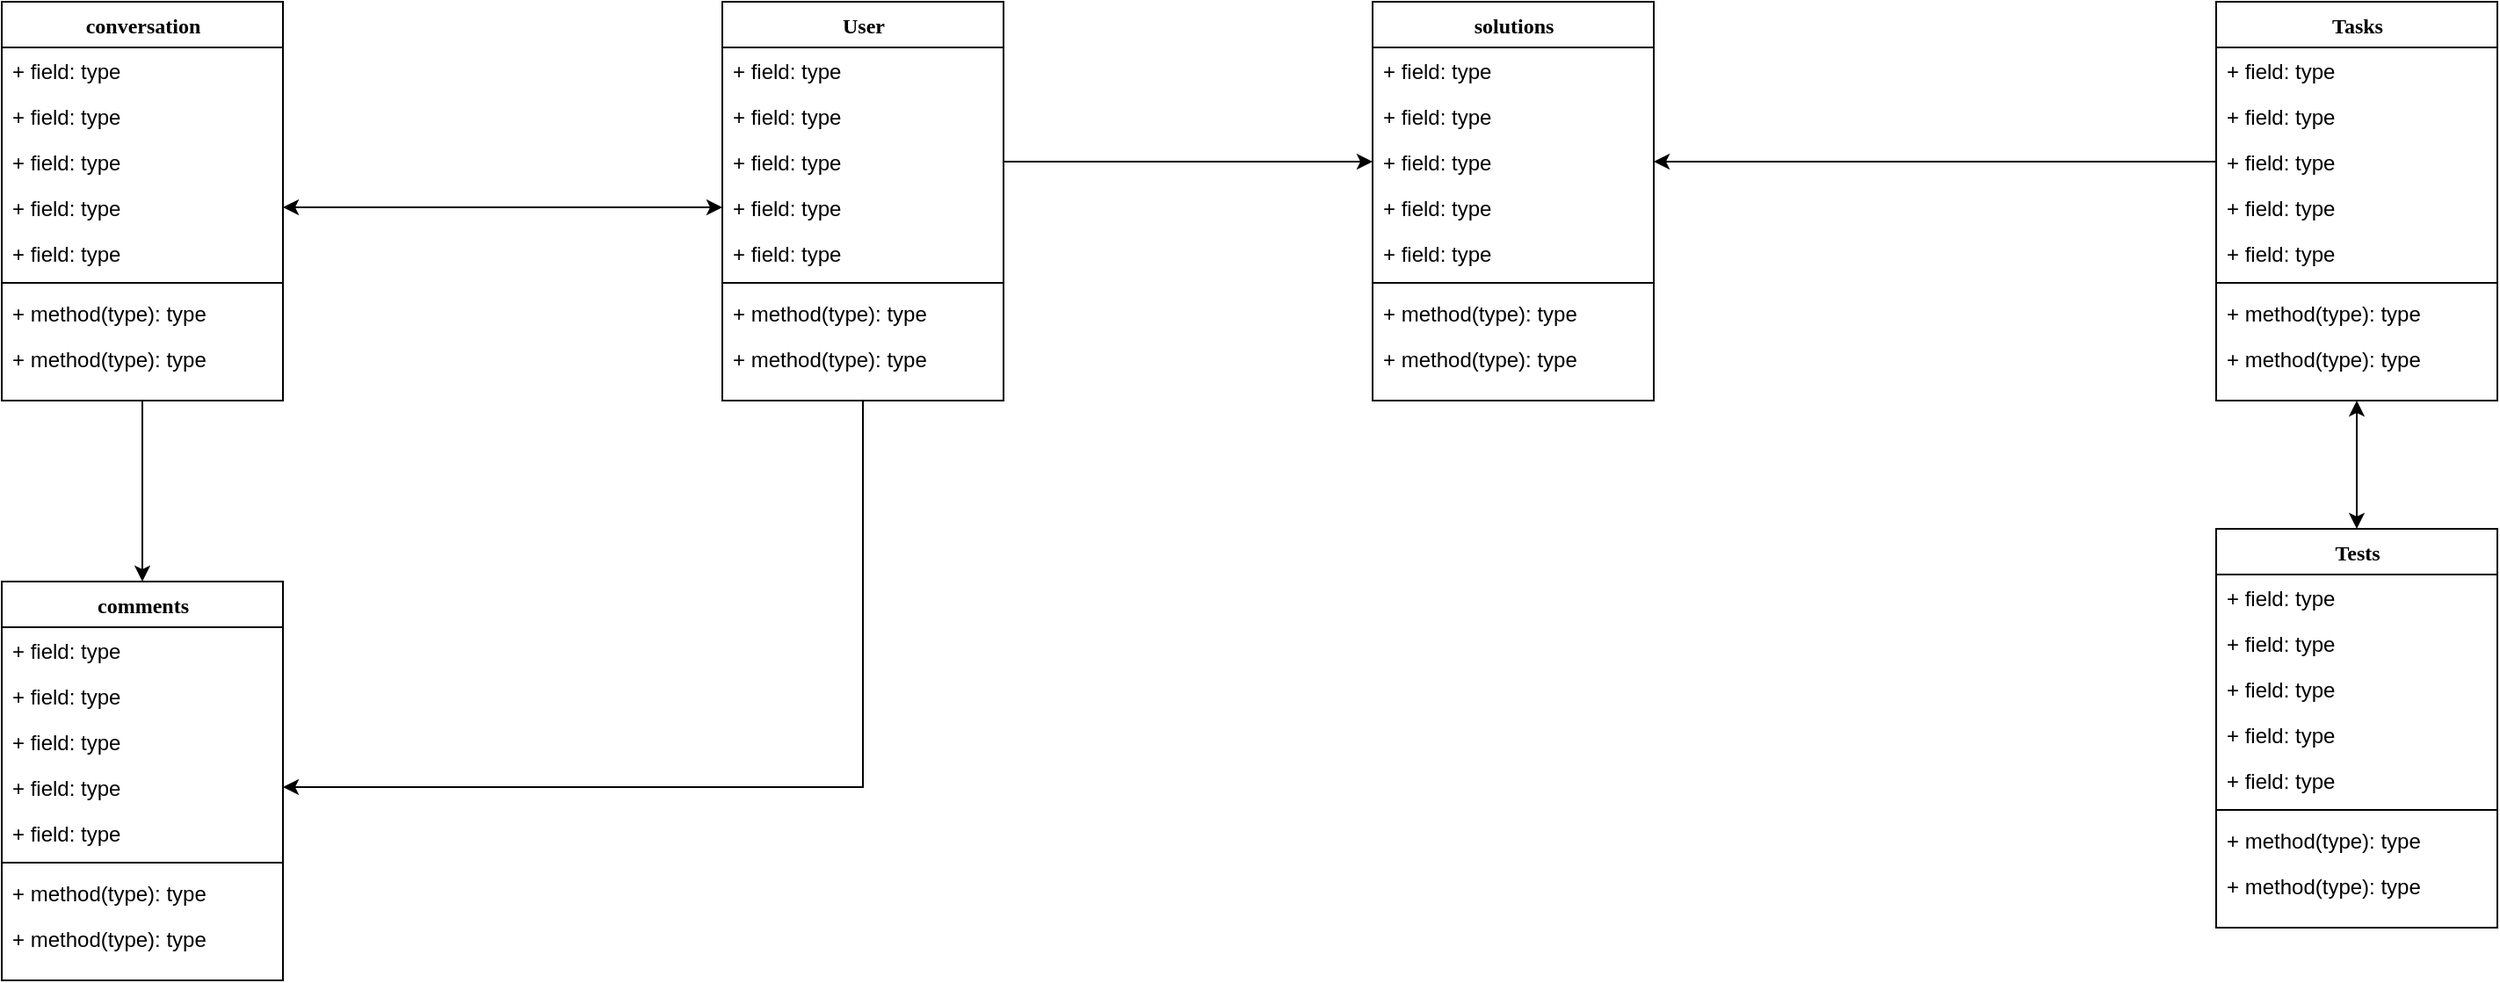 <mxfile version="22.1.22" type="embed">
  <diagram name="Page-1" id="9f46799a-70d6-7492-0946-bef42562c5a5">
    <mxGraphModel dx="1891" dy="758" grid="1" gridSize="10" guides="1" tooltips="1" connect="1" arrows="1" fold="1" page="1" pageScale="1" pageWidth="2000" pageHeight="1850" background="none" math="0" shadow="0">
      <root>
        <mxCell id="0" />
        <mxCell id="1" parent="0" />
        <mxCell id="2" style="edgeStyle=orthogonalEdgeStyle;rounded=0;orthogonalLoop=1;jettySize=auto;html=1;entryX=1;entryY=0.5;entryDx=0;entryDy=0;" edge="1" parent="1" source="78961159f06e98e8-17" target="0syeJj9637k2dnItqlb--54">
          <mxGeometry relative="1" as="geometry" />
        </mxCell>
        <mxCell id="78961159f06e98e8-17" value="User" style="swimlane;html=1;fontStyle=1;align=center;verticalAlign=top;childLayout=stackLayout;horizontal=1;startSize=26;horizontalStack=0;resizeParent=1;resizeLast=0;collapsible=1;marginBottom=0;swimlaneFillColor=#ffffff;rounded=0;shadow=0;comic=0;labelBackgroundColor=none;strokeWidth=1;fontFamily=Verdana;fontSize=12;" parent="1" vertex="1">
          <mxGeometry x="780" y="280" width="160" height="227" as="geometry" />
        </mxCell>
        <mxCell id="78961159f06e98e8-21" value="+ field: type" style="text;html=1;strokeColor=none;fillColor=none;align=left;verticalAlign=top;spacingLeft=4;spacingRight=4;whiteSpace=wrap;overflow=hidden;rotatable=0;points=[[0,0.5],[1,0.5]];portConstraint=eastwest;labelBackgroundColor=none;" parent="78961159f06e98e8-17" vertex="1">
          <mxGeometry y="26" width="160" height="26" as="geometry" />
        </mxCell>
        <mxCell id="78961159f06e98e8-23" value="+ field: type" style="text;html=1;strokeColor=none;fillColor=none;align=left;verticalAlign=top;spacingLeft=4;spacingRight=4;whiteSpace=wrap;overflow=hidden;rotatable=0;points=[[0,0.5],[1,0.5]];portConstraint=eastwest;labelBackgroundColor=none;" parent="78961159f06e98e8-17" vertex="1">
          <mxGeometry y="52" width="160" height="26" as="geometry" />
        </mxCell>
        <mxCell id="78961159f06e98e8-25" value="+ field: type" style="text;html=1;strokeColor=none;fillColor=none;align=left;verticalAlign=top;spacingLeft=4;spacingRight=4;whiteSpace=wrap;overflow=hidden;rotatable=0;points=[[0,0.5],[1,0.5]];portConstraint=eastwest;labelBackgroundColor=none;" parent="78961159f06e98e8-17" vertex="1">
          <mxGeometry y="78" width="160" height="26" as="geometry" />
        </mxCell>
        <mxCell id="78961159f06e98e8-26" value="+ field: type" style="text;html=1;strokeColor=none;fillColor=none;align=left;verticalAlign=top;spacingLeft=4;spacingRight=4;whiteSpace=wrap;overflow=hidden;rotatable=0;points=[[0,0.5],[1,0.5]];portConstraint=eastwest;labelBackgroundColor=none;" parent="78961159f06e98e8-17" vertex="1">
          <mxGeometry y="104" width="160" height="26" as="geometry" />
        </mxCell>
        <mxCell id="78961159f06e98e8-24" value="+ field: type" style="text;html=1;strokeColor=none;fillColor=none;align=left;verticalAlign=top;spacingLeft=4;spacingRight=4;whiteSpace=wrap;overflow=hidden;rotatable=0;points=[[0,0.5],[1,0.5]];portConstraint=eastwest;labelBackgroundColor=none;" parent="78961159f06e98e8-17" vertex="1">
          <mxGeometry y="130" width="160" height="26" as="geometry" />
        </mxCell>
        <mxCell id="78961159f06e98e8-19" value="" style="line;html=1;strokeWidth=1;fillColor=none;align=left;verticalAlign=middle;spacingTop=-1;spacingLeft=3;spacingRight=3;rotatable=0;labelPosition=right;points=[];portConstraint=eastwest;labelBackgroundColor=none;" parent="78961159f06e98e8-17" vertex="1">
          <mxGeometry y="156" width="160" height="8" as="geometry" />
        </mxCell>
        <mxCell id="78961159f06e98e8-20" value="+ method(type): type" style="text;html=1;strokeColor=none;fillColor=none;align=left;verticalAlign=top;spacingLeft=4;spacingRight=4;whiteSpace=wrap;overflow=hidden;rotatable=0;points=[[0,0.5],[1,0.5]];portConstraint=eastwest;labelBackgroundColor=none;" parent="78961159f06e98e8-17" vertex="1">
          <mxGeometry y="164" width="160" height="26" as="geometry" />
        </mxCell>
        <mxCell id="78961159f06e98e8-27" value="+ method(type): type" style="text;html=1;strokeColor=none;fillColor=none;align=left;verticalAlign=top;spacingLeft=4;spacingRight=4;whiteSpace=wrap;overflow=hidden;rotatable=0;points=[[0,0.5],[1,0.5]];portConstraint=eastwest;labelBackgroundColor=none;" parent="78961159f06e98e8-17" vertex="1">
          <mxGeometry y="190" width="160" height="26" as="geometry" />
        </mxCell>
        <mxCell id="78961159f06e98e8-130" style="edgeStyle=elbowEdgeStyle;html=1;labelBackgroundColor=none;startFill=0;startSize=8;endArrow=diamondThin;endFill=0;endSize=16;fontFamily=Verdana;fontSize=12;elbow=vertical;fontColor=default;" parent="1" edge="1">
          <mxGeometry relative="1" as="geometry">
            <mxPoint x="520" y="617" as="targetPoint" />
          </mxGeometry>
        </mxCell>
        <mxCell id="0syeJj9637k2dnItqlb--19" style="edgeStyle=orthogonalEdgeStyle;rounded=0;orthogonalLoop=1;jettySize=auto;html=1;entryX=0.5;entryY=0;entryDx=0;entryDy=0;startArrow=classic;startFill=1;labelBackgroundColor=none;fontColor=default;" parent="1" source="0syeJj9637k2dnItqlb--1" target="0syeJj9637k2dnItqlb--10" edge="1">
          <mxGeometry relative="1" as="geometry" />
        </mxCell>
        <mxCell id="0syeJj9637k2dnItqlb--1" value="Tasks" style="swimlane;html=1;fontStyle=1;align=center;verticalAlign=top;childLayout=stackLayout;horizontal=1;startSize=26;horizontalStack=0;resizeParent=1;resizeLast=0;collapsible=1;marginBottom=0;swimlaneFillColor=#ffffff;rounded=0;shadow=0;comic=0;labelBackgroundColor=none;strokeWidth=1;fillColor=none;fontFamily=Verdana;fontSize=12;" parent="1" vertex="1">
          <mxGeometry x="1630" y="280" width="160" height="227" as="geometry" />
        </mxCell>
        <mxCell id="0syeJj9637k2dnItqlb--2" value="+ field: type" style="text;html=1;strokeColor=none;fillColor=none;align=left;verticalAlign=top;spacingLeft=4;spacingRight=4;whiteSpace=wrap;overflow=hidden;rotatable=0;points=[[0,0.5],[1,0.5]];portConstraint=eastwest;labelBackgroundColor=none;" parent="0syeJj9637k2dnItqlb--1" vertex="1">
          <mxGeometry y="26" width="160" height="26" as="geometry" />
        </mxCell>
        <mxCell id="0syeJj9637k2dnItqlb--3" value="+ field: type" style="text;html=1;strokeColor=none;fillColor=none;align=left;verticalAlign=top;spacingLeft=4;spacingRight=4;whiteSpace=wrap;overflow=hidden;rotatable=0;points=[[0,0.5],[1,0.5]];portConstraint=eastwest;labelBackgroundColor=none;" parent="0syeJj9637k2dnItqlb--1" vertex="1">
          <mxGeometry y="52" width="160" height="26" as="geometry" />
        </mxCell>
        <mxCell id="0syeJj9637k2dnItqlb--4" value="+ field: type" style="text;html=1;strokeColor=none;fillColor=none;align=left;verticalAlign=top;spacingLeft=4;spacingRight=4;whiteSpace=wrap;overflow=hidden;rotatable=0;points=[[0,0.5],[1,0.5]];portConstraint=eastwest;labelBackgroundColor=none;" parent="0syeJj9637k2dnItqlb--1" vertex="1">
          <mxGeometry y="78" width="160" height="26" as="geometry" />
        </mxCell>
        <mxCell id="0syeJj9637k2dnItqlb--5" value="+ field: type" style="text;html=1;strokeColor=none;fillColor=none;align=left;verticalAlign=top;spacingLeft=4;spacingRight=4;whiteSpace=wrap;overflow=hidden;rotatable=0;points=[[0,0.5],[1,0.5]];portConstraint=eastwest;labelBackgroundColor=none;" parent="0syeJj9637k2dnItqlb--1" vertex="1">
          <mxGeometry y="104" width="160" height="26" as="geometry" />
        </mxCell>
        <mxCell id="0syeJj9637k2dnItqlb--6" value="+ field: type" style="text;html=1;strokeColor=none;fillColor=none;align=left;verticalAlign=top;spacingLeft=4;spacingRight=4;whiteSpace=wrap;overflow=hidden;rotatable=0;points=[[0,0.5],[1,0.5]];portConstraint=eastwest;labelBackgroundColor=none;" parent="0syeJj9637k2dnItqlb--1" vertex="1">
          <mxGeometry y="130" width="160" height="26" as="geometry" />
        </mxCell>
        <mxCell id="0syeJj9637k2dnItqlb--7" value="" style="line;html=1;strokeWidth=1;fillColor=none;align=left;verticalAlign=middle;spacingTop=-1;spacingLeft=3;spacingRight=3;rotatable=0;labelPosition=right;points=[];portConstraint=eastwest;labelBackgroundColor=none;" parent="0syeJj9637k2dnItqlb--1" vertex="1">
          <mxGeometry y="156" width="160" height="8" as="geometry" />
        </mxCell>
        <mxCell id="0syeJj9637k2dnItqlb--8" value="+ method(type): type" style="text;html=1;strokeColor=none;fillColor=none;align=left;verticalAlign=top;spacingLeft=4;spacingRight=4;whiteSpace=wrap;overflow=hidden;rotatable=0;points=[[0,0.5],[1,0.5]];portConstraint=eastwest;labelBackgroundColor=none;" parent="0syeJj9637k2dnItqlb--1" vertex="1">
          <mxGeometry y="164" width="160" height="26" as="geometry" />
        </mxCell>
        <mxCell id="0syeJj9637k2dnItqlb--9" value="+ method(type): type" style="text;html=1;strokeColor=none;fillColor=none;align=left;verticalAlign=top;spacingLeft=4;spacingRight=4;whiteSpace=wrap;overflow=hidden;rotatable=0;points=[[0,0.5],[1,0.5]];portConstraint=eastwest;labelBackgroundColor=none;" parent="0syeJj9637k2dnItqlb--1" vertex="1">
          <mxGeometry y="190" width="160" height="26" as="geometry" />
        </mxCell>
        <mxCell id="0syeJj9637k2dnItqlb--10" value="Tests" style="swimlane;html=1;fontStyle=1;align=center;verticalAlign=top;childLayout=stackLayout;horizontal=1;startSize=26;horizontalStack=0;resizeParent=1;resizeLast=0;collapsible=1;marginBottom=0;swimlaneFillColor=#ffffff;rounded=0;shadow=0;comic=0;labelBackgroundColor=none;strokeWidth=1;fillColor=none;fontFamily=Verdana;fontSize=12;" parent="1" vertex="1">
          <mxGeometry x="1630" y="580" width="160" height="227" as="geometry" />
        </mxCell>
        <mxCell id="0syeJj9637k2dnItqlb--11" value="+ field: type" style="text;html=1;strokeColor=none;fillColor=none;align=left;verticalAlign=top;spacingLeft=4;spacingRight=4;whiteSpace=wrap;overflow=hidden;rotatable=0;points=[[0,0.5],[1,0.5]];portConstraint=eastwest;labelBackgroundColor=none;" parent="0syeJj9637k2dnItqlb--10" vertex="1">
          <mxGeometry y="26" width="160" height="26" as="geometry" />
        </mxCell>
        <mxCell id="0syeJj9637k2dnItqlb--12" value="+ field: type" style="text;html=1;strokeColor=none;fillColor=none;align=left;verticalAlign=top;spacingLeft=4;spacingRight=4;whiteSpace=wrap;overflow=hidden;rotatable=0;points=[[0,0.5],[1,0.5]];portConstraint=eastwest;labelBackgroundColor=none;" parent="0syeJj9637k2dnItqlb--10" vertex="1">
          <mxGeometry y="52" width="160" height="26" as="geometry" />
        </mxCell>
        <mxCell id="0syeJj9637k2dnItqlb--13" value="+ field: type" style="text;html=1;strokeColor=none;fillColor=none;align=left;verticalAlign=top;spacingLeft=4;spacingRight=4;whiteSpace=wrap;overflow=hidden;rotatable=0;points=[[0,0.5],[1,0.5]];portConstraint=eastwest;labelBackgroundColor=none;" parent="0syeJj9637k2dnItqlb--10" vertex="1">
          <mxGeometry y="78" width="160" height="26" as="geometry" />
        </mxCell>
        <mxCell id="0syeJj9637k2dnItqlb--14" value="+ field: type" style="text;html=1;strokeColor=none;fillColor=none;align=left;verticalAlign=top;spacingLeft=4;spacingRight=4;whiteSpace=wrap;overflow=hidden;rotatable=0;points=[[0,0.5],[1,0.5]];portConstraint=eastwest;labelBackgroundColor=none;" parent="0syeJj9637k2dnItqlb--10" vertex="1">
          <mxGeometry y="104" width="160" height="26" as="geometry" />
        </mxCell>
        <mxCell id="0syeJj9637k2dnItqlb--15" value="+ field: type" style="text;html=1;strokeColor=none;fillColor=none;align=left;verticalAlign=top;spacingLeft=4;spacingRight=4;whiteSpace=wrap;overflow=hidden;rotatable=0;points=[[0,0.5],[1,0.5]];portConstraint=eastwest;labelBackgroundColor=none;" parent="0syeJj9637k2dnItqlb--10" vertex="1">
          <mxGeometry y="130" width="160" height="26" as="geometry" />
        </mxCell>
        <mxCell id="0syeJj9637k2dnItqlb--16" value="" style="line;html=1;strokeWidth=1;fillColor=none;align=left;verticalAlign=middle;spacingTop=-1;spacingLeft=3;spacingRight=3;rotatable=0;labelPosition=right;points=[];portConstraint=eastwest;labelBackgroundColor=none;" parent="0syeJj9637k2dnItqlb--10" vertex="1">
          <mxGeometry y="156" width="160" height="8" as="geometry" />
        </mxCell>
        <mxCell id="0syeJj9637k2dnItqlb--17" value="+ method(type): type" style="text;html=1;strokeColor=none;fillColor=none;align=left;verticalAlign=top;spacingLeft=4;spacingRight=4;whiteSpace=wrap;overflow=hidden;rotatable=0;points=[[0,0.5],[1,0.5]];portConstraint=eastwest;labelBackgroundColor=none;" parent="0syeJj9637k2dnItqlb--10" vertex="1">
          <mxGeometry y="164" width="160" height="26" as="geometry" />
        </mxCell>
        <mxCell id="0syeJj9637k2dnItqlb--18" value="+ method(type): type" style="text;html=1;strokeColor=none;fillColor=none;align=left;verticalAlign=top;spacingLeft=4;spacingRight=4;whiteSpace=wrap;overflow=hidden;rotatable=0;points=[[0,0.5],[1,0.5]];portConstraint=eastwest;labelBackgroundColor=none;" parent="0syeJj9637k2dnItqlb--10" vertex="1">
          <mxGeometry y="190" width="160" height="26" as="geometry" />
        </mxCell>
        <mxCell id="0syeJj9637k2dnItqlb--20" value="solutions" style="swimlane;html=1;fontStyle=1;align=center;verticalAlign=top;childLayout=stackLayout;horizontal=1;startSize=26;horizontalStack=0;resizeParent=1;resizeLast=0;collapsible=1;marginBottom=0;swimlaneFillColor=#ffffff;rounded=0;shadow=0;comic=0;labelBackgroundColor=none;strokeWidth=1;fillColor=none;fontFamily=Verdana;fontSize=12;" parent="1" vertex="1">
          <mxGeometry x="1150" y="280" width="160" height="227" as="geometry" />
        </mxCell>
        <mxCell id="0syeJj9637k2dnItqlb--21" value="+ field: type" style="text;html=1;strokeColor=none;fillColor=none;align=left;verticalAlign=top;spacingLeft=4;spacingRight=4;whiteSpace=wrap;overflow=hidden;rotatable=0;points=[[0,0.5],[1,0.5]];portConstraint=eastwest;labelBackgroundColor=none;" parent="0syeJj9637k2dnItqlb--20" vertex="1">
          <mxGeometry y="26" width="160" height="26" as="geometry" />
        </mxCell>
        <mxCell id="0syeJj9637k2dnItqlb--22" value="+ field: type" style="text;html=1;strokeColor=none;fillColor=none;align=left;verticalAlign=top;spacingLeft=4;spacingRight=4;whiteSpace=wrap;overflow=hidden;rotatable=0;points=[[0,0.5],[1,0.5]];portConstraint=eastwest;labelBackgroundColor=none;" parent="0syeJj9637k2dnItqlb--20" vertex="1">
          <mxGeometry y="52" width="160" height="26" as="geometry" />
        </mxCell>
        <mxCell id="0syeJj9637k2dnItqlb--23" value="+ field: type" style="text;html=1;strokeColor=none;fillColor=none;align=left;verticalAlign=top;spacingLeft=4;spacingRight=4;whiteSpace=wrap;overflow=hidden;rotatable=0;points=[[0,0.5],[1,0.5]];portConstraint=eastwest;labelBackgroundColor=none;" parent="0syeJj9637k2dnItqlb--20" vertex="1">
          <mxGeometry y="78" width="160" height="26" as="geometry" />
        </mxCell>
        <mxCell id="0syeJj9637k2dnItqlb--24" value="+ field: type" style="text;html=1;strokeColor=none;fillColor=none;align=left;verticalAlign=top;spacingLeft=4;spacingRight=4;whiteSpace=wrap;overflow=hidden;rotatable=0;points=[[0,0.5],[1,0.5]];portConstraint=eastwest;labelBackgroundColor=none;" parent="0syeJj9637k2dnItqlb--20" vertex="1">
          <mxGeometry y="104" width="160" height="26" as="geometry" />
        </mxCell>
        <mxCell id="0syeJj9637k2dnItqlb--25" value="+ field: type" style="text;html=1;strokeColor=none;fillColor=none;align=left;verticalAlign=top;spacingLeft=4;spacingRight=4;whiteSpace=wrap;overflow=hidden;rotatable=0;points=[[0,0.5],[1,0.5]];portConstraint=eastwest;labelBackgroundColor=none;" parent="0syeJj9637k2dnItqlb--20" vertex="1">
          <mxGeometry y="130" width="160" height="26" as="geometry" />
        </mxCell>
        <mxCell id="0syeJj9637k2dnItqlb--26" value="" style="line;html=1;strokeWidth=1;fillColor=none;align=left;verticalAlign=middle;spacingTop=-1;spacingLeft=3;spacingRight=3;rotatable=0;labelPosition=right;points=[];portConstraint=eastwest;labelBackgroundColor=none;" parent="0syeJj9637k2dnItqlb--20" vertex="1">
          <mxGeometry y="156" width="160" height="8" as="geometry" />
        </mxCell>
        <mxCell id="0syeJj9637k2dnItqlb--27" value="+ method(type): type" style="text;html=1;strokeColor=none;fillColor=none;align=left;verticalAlign=top;spacingLeft=4;spacingRight=4;whiteSpace=wrap;overflow=hidden;rotatable=0;points=[[0,0.5],[1,0.5]];portConstraint=eastwest;labelBackgroundColor=none;" parent="0syeJj9637k2dnItqlb--20" vertex="1">
          <mxGeometry y="164" width="160" height="26" as="geometry" />
        </mxCell>
        <mxCell id="0syeJj9637k2dnItqlb--28" value="+ method(type): type" style="text;html=1;strokeColor=none;fillColor=none;align=left;verticalAlign=top;spacingLeft=4;spacingRight=4;whiteSpace=wrap;overflow=hidden;rotatable=0;points=[[0,0.5],[1,0.5]];portConstraint=eastwest;labelBackgroundColor=none;" parent="0syeJj9637k2dnItqlb--20" vertex="1">
          <mxGeometry y="190" width="160" height="26" as="geometry" />
        </mxCell>
        <mxCell id="0syeJj9637k2dnItqlb--29" style="edgeStyle=orthogonalEdgeStyle;rounded=0;orthogonalLoop=1;jettySize=auto;html=1;entryX=0;entryY=0.5;entryDx=0;entryDy=0;labelBackgroundColor=none;fontColor=default;" parent="1" source="78961159f06e98e8-25" target="0syeJj9637k2dnItqlb--23" edge="1">
          <mxGeometry relative="1" as="geometry" />
        </mxCell>
        <mxCell id="0syeJj9637k2dnItqlb--30" style="edgeStyle=orthogonalEdgeStyle;rounded=0;orthogonalLoop=1;jettySize=auto;html=1;entryX=1;entryY=0.5;entryDx=0;entryDy=0;labelBackgroundColor=none;fontColor=default;" parent="1" source="0syeJj9637k2dnItqlb--4" target="0syeJj9637k2dnItqlb--23" edge="1">
          <mxGeometry relative="1" as="geometry" />
        </mxCell>
        <mxCell id="4" style="edgeStyle=orthogonalEdgeStyle;rounded=0;orthogonalLoop=1;jettySize=auto;html=1;entryX=0.5;entryY=0;entryDx=0;entryDy=0;" edge="1" parent="1" source="0syeJj9637k2dnItqlb--40" target="0syeJj9637k2dnItqlb--50">
          <mxGeometry relative="1" as="geometry" />
        </mxCell>
        <mxCell id="0syeJj9637k2dnItqlb--40" value="conversation" style="swimlane;html=1;fontStyle=1;align=center;verticalAlign=top;childLayout=stackLayout;horizontal=1;startSize=26;horizontalStack=0;resizeParent=1;resizeLast=0;collapsible=1;marginBottom=0;swimlaneFillColor=#ffffff;rounded=0;shadow=0;comic=0;labelBackgroundColor=none;strokeWidth=1;fillColor=none;fontFamily=Verdana;fontSize=12;" parent="1" vertex="1">
          <mxGeometry x="370" y="280" width="160" height="227" as="geometry" />
        </mxCell>
        <mxCell id="0syeJj9637k2dnItqlb--41" value="+ field: type" style="text;html=1;strokeColor=none;fillColor=none;align=left;verticalAlign=top;spacingLeft=4;spacingRight=4;whiteSpace=wrap;overflow=hidden;rotatable=0;points=[[0,0.5],[1,0.5]];portConstraint=eastwest;labelBackgroundColor=none;" parent="0syeJj9637k2dnItqlb--40" vertex="1">
          <mxGeometry y="26" width="160" height="26" as="geometry" />
        </mxCell>
        <mxCell id="0syeJj9637k2dnItqlb--42" value="+ field: type" style="text;html=1;strokeColor=none;fillColor=none;align=left;verticalAlign=top;spacingLeft=4;spacingRight=4;whiteSpace=wrap;overflow=hidden;rotatable=0;points=[[0,0.5],[1,0.5]];portConstraint=eastwest;labelBackgroundColor=none;" parent="0syeJj9637k2dnItqlb--40" vertex="1">
          <mxGeometry y="52" width="160" height="26" as="geometry" />
        </mxCell>
        <mxCell id="0syeJj9637k2dnItqlb--43" value="+ field: type" style="text;html=1;strokeColor=none;fillColor=none;align=left;verticalAlign=top;spacingLeft=4;spacingRight=4;whiteSpace=wrap;overflow=hidden;rotatable=0;points=[[0,0.5],[1,0.5]];portConstraint=eastwest;labelBackgroundColor=none;" parent="0syeJj9637k2dnItqlb--40" vertex="1">
          <mxGeometry y="78" width="160" height="26" as="geometry" />
        </mxCell>
        <mxCell id="0syeJj9637k2dnItqlb--44" value="+ field: type" style="text;html=1;strokeColor=none;fillColor=none;align=left;verticalAlign=top;spacingLeft=4;spacingRight=4;whiteSpace=wrap;overflow=hidden;rotatable=0;points=[[0,0.5],[1,0.5]];portConstraint=eastwest;labelBackgroundColor=none;" parent="0syeJj9637k2dnItqlb--40" vertex="1">
          <mxGeometry y="104" width="160" height="26" as="geometry" />
        </mxCell>
        <mxCell id="0syeJj9637k2dnItqlb--45" value="+ field: type" style="text;html=1;strokeColor=none;fillColor=none;align=left;verticalAlign=top;spacingLeft=4;spacingRight=4;whiteSpace=wrap;overflow=hidden;rotatable=0;points=[[0,0.5],[1,0.5]];portConstraint=eastwest;labelBackgroundColor=none;" parent="0syeJj9637k2dnItqlb--40" vertex="1">
          <mxGeometry y="130" width="160" height="26" as="geometry" />
        </mxCell>
        <mxCell id="0syeJj9637k2dnItqlb--46" value="" style="line;html=1;strokeWidth=1;fillColor=none;align=left;verticalAlign=middle;spacingTop=-1;spacingLeft=3;spacingRight=3;rotatable=0;labelPosition=right;points=[];portConstraint=eastwest;labelBackgroundColor=none;" parent="0syeJj9637k2dnItqlb--40" vertex="1">
          <mxGeometry y="156" width="160" height="8" as="geometry" />
        </mxCell>
        <mxCell id="0syeJj9637k2dnItqlb--47" value="+ method(type): type" style="text;html=1;strokeColor=none;fillColor=none;align=left;verticalAlign=top;spacingLeft=4;spacingRight=4;whiteSpace=wrap;overflow=hidden;rotatable=0;points=[[0,0.5],[1,0.5]];portConstraint=eastwest;labelBackgroundColor=none;" parent="0syeJj9637k2dnItqlb--40" vertex="1">
          <mxGeometry y="164" width="160" height="26" as="geometry" />
        </mxCell>
        <mxCell id="0syeJj9637k2dnItqlb--48" value="+ method(type): type" style="text;html=1;strokeColor=none;fillColor=none;align=left;verticalAlign=top;spacingLeft=4;spacingRight=4;whiteSpace=wrap;overflow=hidden;rotatable=0;points=[[0,0.5],[1,0.5]];portConstraint=eastwest;labelBackgroundColor=none;" parent="0syeJj9637k2dnItqlb--40" vertex="1">
          <mxGeometry y="190" width="160" height="26" as="geometry" />
        </mxCell>
        <mxCell id="0syeJj9637k2dnItqlb--50" value="comments" style="swimlane;html=1;fontStyle=1;align=center;verticalAlign=top;childLayout=stackLayout;horizontal=1;startSize=26;horizontalStack=0;resizeParent=1;resizeLast=0;collapsible=1;marginBottom=0;swimlaneFillColor=#ffffff;rounded=0;shadow=0;comic=0;labelBackgroundColor=none;strokeWidth=1;fillColor=none;fontFamily=Verdana;fontSize=12;" parent="1" vertex="1">
          <mxGeometry x="370" y="610" width="160" height="227" as="geometry" />
        </mxCell>
        <mxCell id="0syeJj9637k2dnItqlb--51" value="+ field: type" style="text;html=1;strokeColor=none;fillColor=none;align=left;verticalAlign=top;spacingLeft=4;spacingRight=4;whiteSpace=wrap;overflow=hidden;rotatable=0;points=[[0,0.5],[1,0.5]];portConstraint=eastwest;labelBackgroundColor=none;" parent="0syeJj9637k2dnItqlb--50" vertex="1">
          <mxGeometry y="26" width="160" height="26" as="geometry" />
        </mxCell>
        <mxCell id="0syeJj9637k2dnItqlb--52" value="+ field: type" style="text;html=1;strokeColor=none;fillColor=none;align=left;verticalAlign=top;spacingLeft=4;spacingRight=4;whiteSpace=wrap;overflow=hidden;rotatable=0;points=[[0,0.5],[1,0.5]];portConstraint=eastwest;labelBackgroundColor=none;" parent="0syeJj9637k2dnItqlb--50" vertex="1">
          <mxGeometry y="52" width="160" height="26" as="geometry" />
        </mxCell>
        <mxCell id="0syeJj9637k2dnItqlb--53" value="+ field: type" style="text;html=1;strokeColor=none;fillColor=none;align=left;verticalAlign=top;spacingLeft=4;spacingRight=4;whiteSpace=wrap;overflow=hidden;rotatable=0;points=[[0,0.5],[1,0.5]];portConstraint=eastwest;labelBackgroundColor=none;" parent="0syeJj9637k2dnItqlb--50" vertex="1">
          <mxGeometry y="78" width="160" height="26" as="geometry" />
        </mxCell>
        <mxCell id="0syeJj9637k2dnItqlb--54" value="+ field: type" style="text;html=1;strokeColor=none;fillColor=none;align=left;verticalAlign=top;spacingLeft=4;spacingRight=4;whiteSpace=wrap;overflow=hidden;rotatable=0;points=[[0,0.5],[1,0.5]];portConstraint=eastwest;labelBackgroundColor=none;" parent="0syeJj9637k2dnItqlb--50" vertex="1">
          <mxGeometry y="104" width="160" height="26" as="geometry" />
        </mxCell>
        <mxCell id="0syeJj9637k2dnItqlb--55" value="+ field: type" style="text;html=1;strokeColor=none;fillColor=none;align=left;verticalAlign=top;spacingLeft=4;spacingRight=4;whiteSpace=wrap;overflow=hidden;rotatable=0;points=[[0,0.5],[1,0.5]];portConstraint=eastwest;labelBackgroundColor=none;" parent="0syeJj9637k2dnItqlb--50" vertex="1">
          <mxGeometry y="130" width="160" height="26" as="geometry" />
        </mxCell>
        <mxCell id="0syeJj9637k2dnItqlb--56" value="" style="line;html=1;strokeWidth=1;fillColor=none;align=left;verticalAlign=middle;spacingTop=-1;spacingLeft=3;spacingRight=3;rotatable=0;labelPosition=right;points=[];portConstraint=eastwest;labelBackgroundColor=none;" parent="0syeJj9637k2dnItqlb--50" vertex="1">
          <mxGeometry y="156" width="160" height="8" as="geometry" />
        </mxCell>
        <mxCell id="0syeJj9637k2dnItqlb--57" value="+ method(type): type" style="text;html=1;strokeColor=none;fillColor=none;align=left;verticalAlign=top;spacingLeft=4;spacingRight=4;whiteSpace=wrap;overflow=hidden;rotatable=0;points=[[0,0.5],[1,0.5]];portConstraint=eastwest;labelBackgroundColor=none;" parent="0syeJj9637k2dnItqlb--50" vertex="1">
          <mxGeometry y="164" width="160" height="26" as="geometry" />
        </mxCell>
        <mxCell id="0syeJj9637k2dnItqlb--58" value="+ method(type): type" style="text;html=1;strokeColor=none;fillColor=none;align=left;verticalAlign=top;spacingLeft=4;spacingRight=4;whiteSpace=wrap;overflow=hidden;rotatable=0;points=[[0,0.5],[1,0.5]];portConstraint=eastwest;labelBackgroundColor=none;" parent="0syeJj9637k2dnItqlb--50" vertex="1">
          <mxGeometry y="190" width="160" height="26" as="geometry" />
        </mxCell>
        <mxCell id="6" style="edgeStyle=orthogonalEdgeStyle;rounded=0;orthogonalLoop=1;jettySize=auto;html=1;entryX=1;entryY=0.5;entryDx=0;entryDy=0;startArrow=classic;startFill=1;" edge="1" parent="1" source="78961159f06e98e8-26" target="0syeJj9637k2dnItqlb--44">
          <mxGeometry relative="1" as="geometry" />
        </mxCell>
      </root>
    </mxGraphModel>
  </diagram>
</mxfile>
